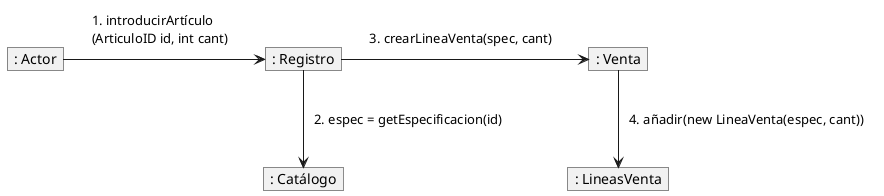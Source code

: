 @startuml "diagramaColaboracion"

skinparam noteBackgroundColor transparent
skinparam noteBorderColor transparent
hide members
object ": Actor" as user
object ": Registro" as registro
object ": Venta" as venta
object ": LineasVenta" as lineasVenta
object ": Catálogo" as catalogo

user -r-> registro
note on link
    1. introducirArtículo
    (ArticuloID id, int cant)
end note

registro -d-> catalogo
note on link
    2. espec = getEspecificacion(id)
end note

registro -r-> venta
note on link
    3. crearLineaVenta(spec, cant)
end note

venta -d-> lineasVenta
note on link
    4. añadir(new LineaVenta(espec, cant))
end note

@enduml